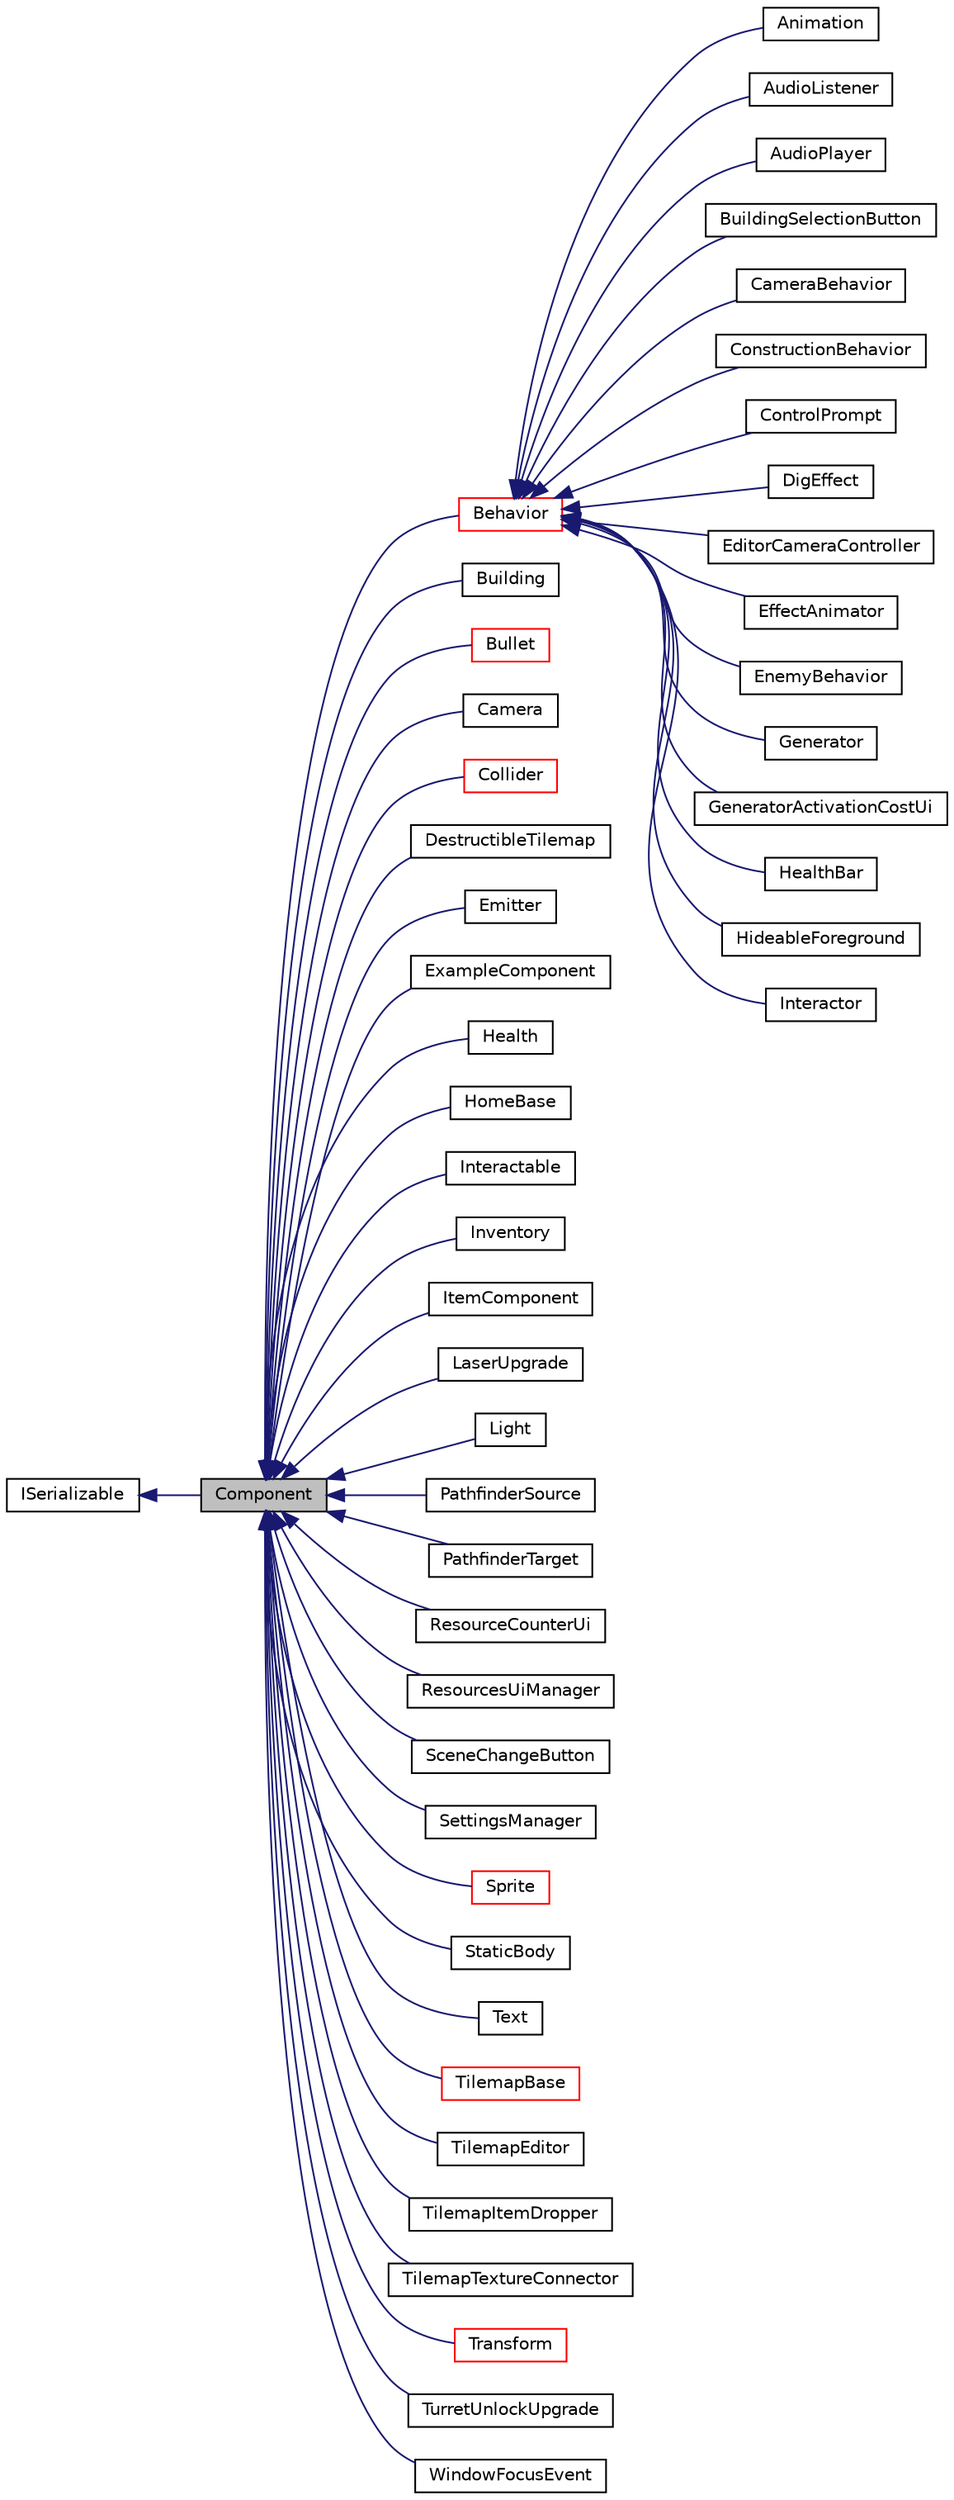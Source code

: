 digraph "Component"
{
 // LATEX_PDF_SIZE
  edge [fontname="Helvetica",fontsize="10",labelfontname="Helvetica",labelfontsize="10"];
  node [fontname="Helvetica",fontsize="10",shape=record];
  rankdir="LR";
  Node1 [label="Component",height=0.2,width=0.4,color="black", fillcolor="grey75", style="filled", fontcolor="black",tooltip=" "];
  Node2 -> Node1 [dir="back",color="midnightblue",fontsize="10",style="solid",fontname="Helvetica"];
  Node2 [label="ISerializable",height=0.2,width=0.4,color="black", fillcolor="white", style="filled",URL="$classISerializable.html",tooltip="interface for all serializable objects"];
  Node1 -> Node3 [dir="back",color="midnightblue",fontsize="10",style="solid",fontname="Helvetica"];
  Node3 [label="Behavior",height=0.2,width=0.4,color="red", fillcolor="white", style="filled",URL="$classBehavior.html",tooltip=" "];
  Node3 -> Node4 [dir="back",color="midnightblue",fontsize="10",style="solid",fontname="Helvetica"];
  Node4 [label="Animation",height=0.2,width=0.4,color="black", fillcolor="white", style="filled",URL="$classAnimation.html",tooltip=" "];
  Node3 -> Node5 [dir="back",color="midnightblue",fontsize="10",style="solid",fontname="Helvetica"];
  Node5 [label="AudioListener",height=0.2,width=0.4,color="black", fillcolor="white", style="filled",URL="$classAudioListener.html",tooltip="component that picks up spatial audio"];
  Node3 -> Node6 [dir="back",color="midnightblue",fontsize="10",style="solid",fontname="Helvetica"];
  Node6 [label="AudioPlayer",height=0.2,width=0.4,color="black", fillcolor="white", style="filled",URL="$classAudioPlayer.html",tooltip="Component that can play audio."];
  Node3 -> Node7 [dir="back",color="midnightblue",fontsize="10",style="solid",fontname="Helvetica"];
  Node7 [label="BuildingSelectionButton",height=0.2,width=0.4,color="black", fillcolor="white", style="filled",URL="$classBuildingSelectionButton.html",tooltip="button that selects which building the ConstructionManager should place"];
  Node3 -> Node8 [dir="back",color="midnightblue",fontsize="10",style="solid",fontname="Helvetica"];
  Node8 [label="CameraBehavior",height=0.2,width=0.4,color="black", fillcolor="white", style="filled",URL="$classCameraBehavior.html",tooltip=" "];
  Node3 -> Node9 [dir="back",color="midnightblue",fontsize="10",style="solid",fontname="Helvetica"];
  Node9 [label="ConstructionBehavior",height=0.2,width=0.4,color="black", fillcolor="white", style="filled",URL="$classConstructionBehavior.html",tooltip="Component that handles the construction of towers and modification of terrain."];
  Node3 -> Node10 [dir="back",color="midnightblue",fontsize="10",style="solid",fontname="Helvetica"];
  Node10 [label="ControlPrompt",height=0.2,width=0.4,color="black", fillcolor="white", style="filled",URL="$classControlPrompt.html",tooltip="Displays a control prompt for an ActionReference."];
  Node3 -> Node11 [dir="back",color="midnightblue",fontsize="10",style="solid",fontname="Helvetica"];
  Node11 [label="DigEffect",height=0.2,width=0.4,color="black", fillcolor="white", style="filled",URL="$classDigEffect.html",tooltip="Behavior class for the dig particle effect."];
  Node3 -> Node12 [dir="back",color="midnightblue",fontsize="10",style="solid",fontname="Helvetica"];
  Node12 [label="EditorCameraController",height=0.2,width=0.4,color="black", fillcolor="white", style="filled",URL="$classEditorCameraController.html",tooltip="controls the camera while in the editor"];
  Node3 -> Node13 [dir="back",color="midnightblue",fontsize="10",style="solid",fontname="Helvetica"];
  Node13 [label="EffectAnimator",height=0.2,width=0.4,color="black", fillcolor="white", style="filled",URL="$classEffectAnimator.html",tooltip="Component that can play audio."];
  Node3 -> Node14 [dir="back",color="midnightblue",fontsize="10",style="solid",fontname="Helvetica"];
  Node14 [label="EnemyBehavior",height=0.2,width=0.4,color="black", fillcolor="white", style="filled",URL="$classEnemyBehavior.html",tooltip=" "];
  Node3 -> Node15 [dir="back",color="midnightblue",fontsize="10",style="solid",fontname="Helvetica"];
  Node15 [label="Generator",height=0.2,width=0.4,color="black", fillcolor="white", style="filled",URL="$classGenerator.html",tooltip=" "];
  Node3 -> Node16 [dir="back",color="midnightblue",fontsize="10",style="solid",fontname="Helvetica"];
  Node16 [label="GeneratorActivationCostUi",height=0.2,width=0.4,color="black", fillcolor="white", style="filled",URL="$classGeneratorActivationCostUi.html",tooltip="displays the costs of activating generators"];
  Node3 -> Node17 [dir="back",color="midnightblue",fontsize="10",style="solid",fontname="Helvetica"];
  Node17 [label="HealthBar",height=0.2,width=0.4,color="black", fillcolor="white", style="filled",URL="$classHealthBar.html",tooltip="health bar UI that displays offset from an Entity with a Health component"];
  Node3 -> Node18 [dir="back",color="midnightblue",fontsize="10",style="solid",fontname="Helvetica"];
  Node18 [label="HideableForeground",height=0.2,width=0.4,color="black", fillcolor="white", style="filled",URL="$classHideableForeground.html",tooltip="Component that hides an attached Sprite when it overlaps something."];
  Node3 -> Node19 [dir="back",color="midnightblue",fontsize="10",style="solid",fontname="Helvetica"];
  Node19 [label="Interactor",height=0.2,width=0.4,color="black", fillcolor="white", style="filled",URL="$classInteractor.html",tooltip="Behavior that can interact with nearby Interactable Components."];
  Node1 -> Node36 [dir="back",color="midnightblue",fontsize="10",style="solid",fontname="Helvetica"];
  Node36 [label="Building",height=0.2,width=0.4,color="black", fillcolor="white", style="filled",URL="$classBuilding.html",tooltip=" "];
  Node1 -> Node37 [dir="back",color="midnightblue",fontsize="10",style="solid",fontname="Helvetica"];
  Node37 [label="Bullet",height=0.2,width=0.4,color="red", fillcolor="white", style="filled",URL="$classBullet.html",tooltip="Component that destroys itself and deals damage on contact."];
  Node1 -> Node40 [dir="back",color="midnightblue",fontsize="10",style="solid",fontname="Helvetica"];
  Node40 [label="Camera",height=0.2,width=0.4,color="black", fillcolor="white", style="filled",URL="$classCamera.html",tooltip="Handles camera and coordinate systems / spaces."];
  Node1 -> Node41 [dir="back",color="midnightblue",fontsize="10",style="solid",fontname="Helvetica"];
  Node41 [label="Collider",height=0.2,width=0.4,color="red", fillcolor="white", style="filled",URL="$classCollider.html",tooltip="component which is used for detecting collisions and information about them"];
  Node1 -> Node44 [dir="back",color="midnightblue",fontsize="10",style="solid",fontname="Helvetica"];
  Node44 [label="DestructibleTilemap",height=0.2,width=0.4,color="black", fillcolor="white", style="filled",URL="$classDestructibleTilemap.html",tooltip="Component responsible for handling the breaking of tiles with varrying strengths."];
  Node1 -> Node45 [dir="back",color="midnightblue",fontsize="10",style="solid",fontname="Helvetica"];
  Node45 [label="Emitter",height=0.2,width=0.4,color="black", fillcolor="white", style="filled",URL="$classEmitter.html",tooltip="Emitter component - controls timing and behavior of particles."];
  Node1 -> Node46 [dir="back",color="midnightblue",fontsize="10",style="solid",fontname="Helvetica"];
  Node46 [label="ExampleComponent",height=0.2,width=0.4,color="black", fillcolor="white", style="filled",URL="$classExampleComponent.html",tooltip="DESCRIPTION HERE."];
  Node1 -> Node47 [dir="back",color="midnightblue",fontsize="10",style="solid",fontname="Helvetica"];
  Node47 [label="Health",height=0.2,width=0.4,color="black", fillcolor="white", style="filled",URL="$classHealth.html",tooltip="Entity health component."];
  Node1 -> Node48 [dir="back",color="midnightblue",fontsize="10",style="solid",fontname="Helvetica"];
  Node48 [label="HomeBase",height=0.2,width=0.4,color="black", fillcolor="white", style="filled",URL="$classHomeBase.html",tooltip=" "];
  Node1 -> Node49 [dir="back",color="midnightblue",fontsize="10",style="solid",fontname="Helvetica"];
  Node49 [label="Interactable",height=0.2,width=0.4,color="black", fillcolor="white", style="filled",URL="$classInteractable.html",tooltip="Component which can be interacted with by pressing a button when nearby."];
  Node1 -> Node50 [dir="back",color="midnightblue",fontsize="10",style="solid",fontname="Helvetica"];
  Node50 [label="Inventory",height=0.2,width=0.4,color="black", fillcolor="white", style="filled",URL="$classInventory.html",tooltip="Inventory component that stores items."];
  Node1 -> Node51 [dir="back",color="midnightblue",fontsize="10",style="solid",fontname="Helvetica"];
  Node51 [label="ItemComponent",height=0.2,width=0.4,color="black", fillcolor="white", style="filled",URL="$classItemComponent.html",tooltip="Item in the world that can be picked up."];
  Node1 -> Node52 [dir="back",color="midnightblue",fontsize="10",style="solid",fontname="Helvetica"];
  Node52 [label="LaserUpgrade",height=0.2,width=0.4,color="black", fillcolor="white", style="filled",URL="$classLaserUpgrade.html",tooltip="collectable upgrade to the player's MiningLaser"];
  Node1 -> Node53 [dir="back",color="midnightblue",fontsize="10",style="solid",fontname="Helvetica"];
  Node53 [label="Light",height=0.2,width=0.4,color="black", fillcolor="white", style="filled",URL="$classLight.html",tooltip="Light source."];
  Node1 -> Node54 [dir="back",color="midnightblue",fontsize="10",style="solid",fontname="Helvetica"];
  Node54 [label="PathfinderSource",height=0.2,width=0.4,color="black", fillcolor="white", style="filled",URL="$classPathfinderSource.html",tooltip="Pathfinder source."];
  Node1 -> Node55 [dir="back",color="midnightblue",fontsize="10",style="solid",fontname="Helvetica"];
  Node55 [label="PathfinderTarget",height=0.2,width=0.4,color="black", fillcolor="white", style="filled",URL="$classPathfinderTarget.html",tooltip=" "];
  Node1 -> Node56 [dir="back",color="midnightblue",fontsize="10",style="solid",fontname="Helvetica"];
  Node56 [label="ResourceCounterUi",height=0.2,width=0.4,color="black", fillcolor="white", style="filled",URL="$classResourceCounterUi.html",tooltip="Ui Component that displays a count of resources."];
  Node1 -> Node57 [dir="back",color="midnightblue",fontsize="10",style="solid",fontname="Helvetica"];
  Node57 [label="ResourcesUiManager",height=0.2,width=0.4,color="black", fillcolor="white", style="filled",URL="$classResourcesUiManager.html",tooltip="Component that manages the UI for displaying what resources a player currently has."];
  Node1 -> Node58 [dir="back",color="midnightblue",fontsize="10",style="solid",fontname="Helvetica"];
  Node58 [label="SceneChangeButton",height=0.2,width=0.4,color="black", fillcolor="white", style="filled",URL="$classSceneChangeButton.html",tooltip="Component that changes the scene when clicked."];
  Node1 -> Node59 [dir="back",color="midnightblue",fontsize="10",style="solid",fontname="Helvetica"];
  Node59 [label="SettingsManager",height=0.2,width=0.4,color="black", fillcolor="white", style="filled",URL="$classSettingsManager.html",tooltip="Settings Manager Class."];
  Node1 -> Node60 [dir="back",color="midnightblue",fontsize="10",style="solid",fontname="Helvetica"];
  Node60 [label="Sprite",height=0.2,width=0.4,color="red", fillcolor="white", style="filled",URL="$classSprite.html",tooltip="Stores mesh + texture, along with other data needed to draw a basic 2D sprite."];
  Node1 -> Node66 [dir="back",color="midnightblue",fontsize="10",style="solid",fontname="Helvetica"];
  Node66 [label="StaticBody",height=0.2,width=0.4,color="black", fillcolor="white", style="filled",URL="$classStaticBody.html",tooltip=" "];
  Node1 -> Node67 [dir="back",color="midnightblue",fontsize="10",style="solid",fontname="Helvetica"];
  Node67 [label="Text",height=0.2,width=0.4,color="black", fillcolor="white", style="filled",URL="$classText.html",tooltip="Component that makes use of Tilemap to draw text."];
  Node1 -> Node68 [dir="back",color="midnightblue",fontsize="10",style="solid",fontname="Helvetica"];
  Node68 [label="TilemapBase",height=0.2,width=0.4,color="red", fillcolor="white", style="filled",URL="$classTilemapBase.html",tooltip="untemplatized base Tilemap class"];
  Node1 -> Node70 [dir="back",color="midnightblue",fontsize="10",style="solid",fontname="Helvetica"];
  Node70 [label="TilemapEditor",height=0.2,width=0.4,color="black", fillcolor="white", style="filled",URL="$classTilemapEditor.html",tooltip="Component that allows direct editing of a Tilemap."];
  Node1 -> Node71 [dir="back",color="midnightblue",fontsize="10",style="solid",fontname="Helvetica"];
  Node71 [label="TilemapItemDropper",height=0.2,width=0.4,color="black", fillcolor="white", style="filled",URL="$classTilemapItemDropper.html",tooltip="Drops an item whenever a tile is broken."];
  Node1 -> Node72 [dir="back",color="midnightblue",fontsize="10",style="solid",fontname="Helvetica"];
  Node72 [label="TilemapTextureConnector",height=0.2,width=0.4,color="black", fillcolor="white", style="filled",URL="$classTilemapTextureConnector.html",tooltip="Component that uses a parent 'source' tilemap to update a child tilemap with connected textures."];
  Node1 -> Node73 [dir="back",color="midnightblue",fontsize="10",style="solid",fontname="Helvetica"];
  Node73 [label="Transform",height=0.2,width=0.4,color="red", fillcolor="white", style="filled",URL="$classTransform.html",tooltip=" "];
  Node1 -> Node75 [dir="back",color="midnightblue",fontsize="10",style="solid",fontname="Helvetica"];
  Node75 [label="TurretUnlockUpgrade",height=0.2,width=0.4,color="black", fillcolor="white", style="filled",URL="$classTurretUnlockUpgrade.html",tooltip="collectable upgrade which unlocks a turret"];
  Node1 -> Node76 [dir="back",color="midnightblue",fontsize="10",style="solid",fontname="Helvetica"];
  Node76 [label="WindowFocusEvent",height=0.2,width=0.4,color="black", fillcolor="white", style="filled",URL="$classWindowFocusEvent.html",tooltip="Broadcasts events when the window gains/loses focus."];
}
